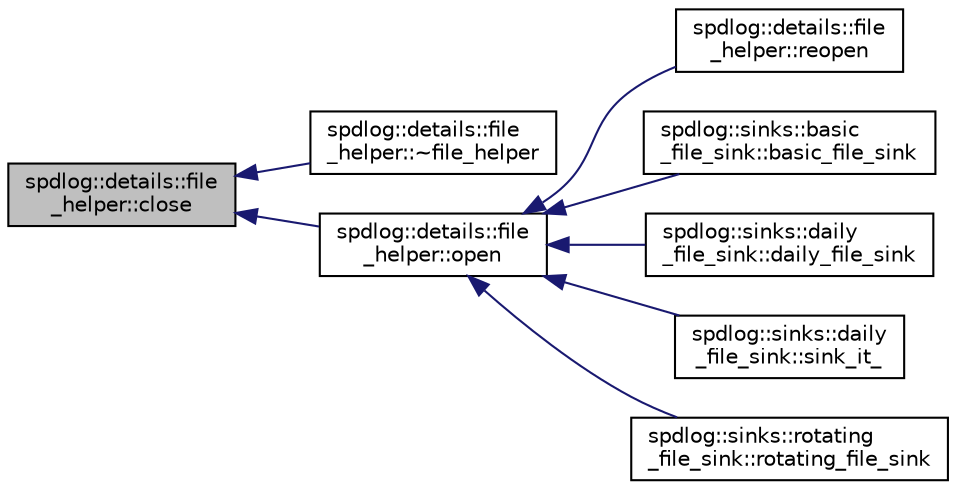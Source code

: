 digraph "spdlog::details::file_helper::close"
{
  edge [fontname="Helvetica",fontsize="10",labelfontname="Helvetica",labelfontsize="10"];
  node [fontname="Helvetica",fontsize="10",shape=record];
  rankdir="LR";
  Node1 [label="spdlog::details::file\l_helper::close",height=0.2,width=0.4,color="black", fillcolor="grey75", style="filled" fontcolor="black"];
  Node1 -> Node2 [dir="back",color="midnightblue",fontsize="10",style="solid",fontname="Helvetica"];
  Node2 [label="spdlog::details::file\l_helper::~file_helper",height=0.2,width=0.4,color="black", fillcolor="white", style="filled",URL="$classspdlog_1_1details_1_1file__helper.html#aad84ef5f999c2721a0a8ad36ce641e8c"];
  Node1 -> Node3 [dir="back",color="midnightblue",fontsize="10",style="solid",fontname="Helvetica"];
  Node3 [label="spdlog::details::file\l_helper::open",height=0.2,width=0.4,color="black", fillcolor="white", style="filled",URL="$classspdlog_1_1details_1_1file__helper.html#a8612066fd098080cc60e3aefed6a6085"];
  Node3 -> Node4 [dir="back",color="midnightblue",fontsize="10",style="solid",fontname="Helvetica"];
  Node4 [label="spdlog::details::file\l_helper::reopen",height=0.2,width=0.4,color="black", fillcolor="white", style="filled",URL="$classspdlog_1_1details_1_1file__helper.html#a21c688da7f241c53871b462c3a5c2c94"];
  Node3 -> Node5 [dir="back",color="midnightblue",fontsize="10",style="solid",fontname="Helvetica"];
  Node5 [label="spdlog::sinks::basic\l_file_sink::basic_file_sink",height=0.2,width=0.4,color="black", fillcolor="white", style="filled",URL="$classspdlog_1_1sinks_1_1basic__file__sink.html#a799e95cc46fd69b03f4ef7497aa21436"];
  Node3 -> Node6 [dir="back",color="midnightblue",fontsize="10",style="solid",fontname="Helvetica"];
  Node6 [label="spdlog::sinks::daily\l_file_sink::daily_file_sink",height=0.2,width=0.4,color="black", fillcolor="white", style="filled",URL="$classspdlog_1_1sinks_1_1daily__file__sink.html#a442164b0813283bc631ad39708fb3669"];
  Node3 -> Node7 [dir="back",color="midnightblue",fontsize="10",style="solid",fontname="Helvetica"];
  Node7 [label="spdlog::sinks::daily\l_file_sink::sink_it_",height=0.2,width=0.4,color="black", fillcolor="white", style="filled",URL="$classspdlog_1_1sinks_1_1daily__file__sink.html#ac82447cddb7a2ddb45ab81f97b74286d"];
  Node3 -> Node8 [dir="back",color="midnightblue",fontsize="10",style="solid",fontname="Helvetica"];
  Node8 [label="spdlog::sinks::rotating\l_file_sink::rotating_file_sink",height=0.2,width=0.4,color="black", fillcolor="white", style="filled",URL="$classspdlog_1_1sinks_1_1rotating__file__sink.html#a0e754181168b32e8b1b60b82c35179e8"];
}
